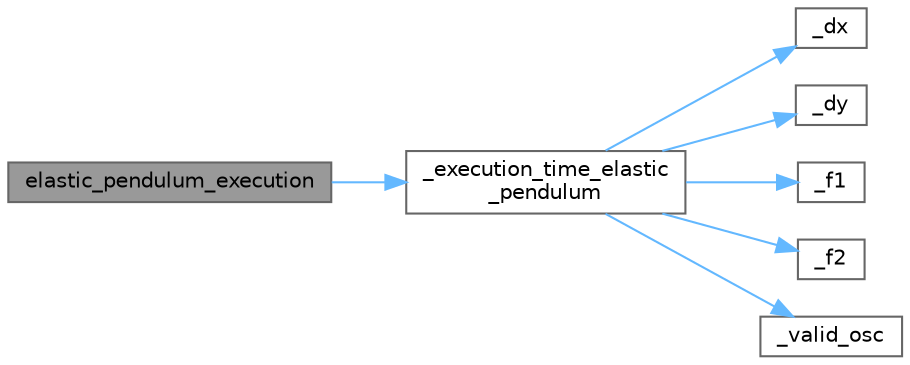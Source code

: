 digraph "elastic_pendulum_execution"
{
 // LATEX_PDF_SIZE
  bgcolor="transparent";
  edge [fontname=Helvetica,fontsize=10,labelfontname=Helvetica,labelfontsize=10];
  node [fontname=Helvetica,fontsize=10,shape=box,height=0.2,width=0.4];
  rankdir="LR";
  Node1 [id="Node000001",label="elastic_pendulum_execution",height=0.2,width=0.4,color="gray40", fillcolor="grey60", style="filled", fontcolor="black",tooltip=" "];
  Node1 -> Node2 [id="edge1_Node000001_Node000002",color="steelblue1",style="solid",tooltip=" "];
  Node2 [id="Node000002",label="_execution_time_elastic\l_pendulum",height=0.2,width=0.4,color="grey40", fillcolor="white", style="filled",URL="$oscserial_8c.html#ac311393cc62c94893e6275581419418c",tooltip="This function calculates the execution time of simulating the motion of (elastic pendulum/2D-spring/s..."];
  Node2 -> Node3 [id="edge2_Node000002_Node000003",color="steelblue1",style="solid",tooltip=" "];
  Node3 [id="Node000003",label="_dx",height=0.2,width=0.4,color="grey40", fillcolor="white", style="filled",URL="$utils_8c.html#a8b1620365d3de409f889374462d3cf53",tooltip=" "];
  Node2 -> Node4 [id="edge3_Node000002_Node000004",color="steelblue1",style="solid",tooltip=" "];
  Node4 [id="Node000004",label="_dy",height=0.2,width=0.4,color="grey40", fillcolor="white", style="filled",URL="$utils_8c.html#ad5ad8a1874b84c85772c1e496f5b0ce8",tooltip=" "];
  Node2 -> Node5 [id="edge4_Node000002_Node000005",color="steelblue1",style="solid",tooltip=" "];
  Node5 [id="Node000005",label="_f1",height=0.2,width=0.4,color="grey40", fillcolor="white", style="filled",URL="$utils_8c.html#a862387326aafe9264ddddee4f9fcb064",tooltip=" "];
  Node2 -> Node6 [id="edge5_Node000002_Node000006",color="steelblue1",style="solid",tooltip=" "];
  Node6 [id="Node000006",label="_f2",height=0.2,width=0.4,color="grey40", fillcolor="white", style="filled",URL="$utils_8c.html#a2b57fca272f5770b76a681144aff099b",tooltip=" "];
  Node2 -> Node7 [id="edge6_Node000002_Node000007",color="steelblue1",style="solid",tooltip=" "];
  Node7 [id="Node000007",label="_valid_osc",height=0.2,width=0.4,color="grey40", fillcolor="white", style="filled",URL="$utils_8c.html#a3a8c7c54bec29f705c3548852c58fc05",tooltip=" "];
}

